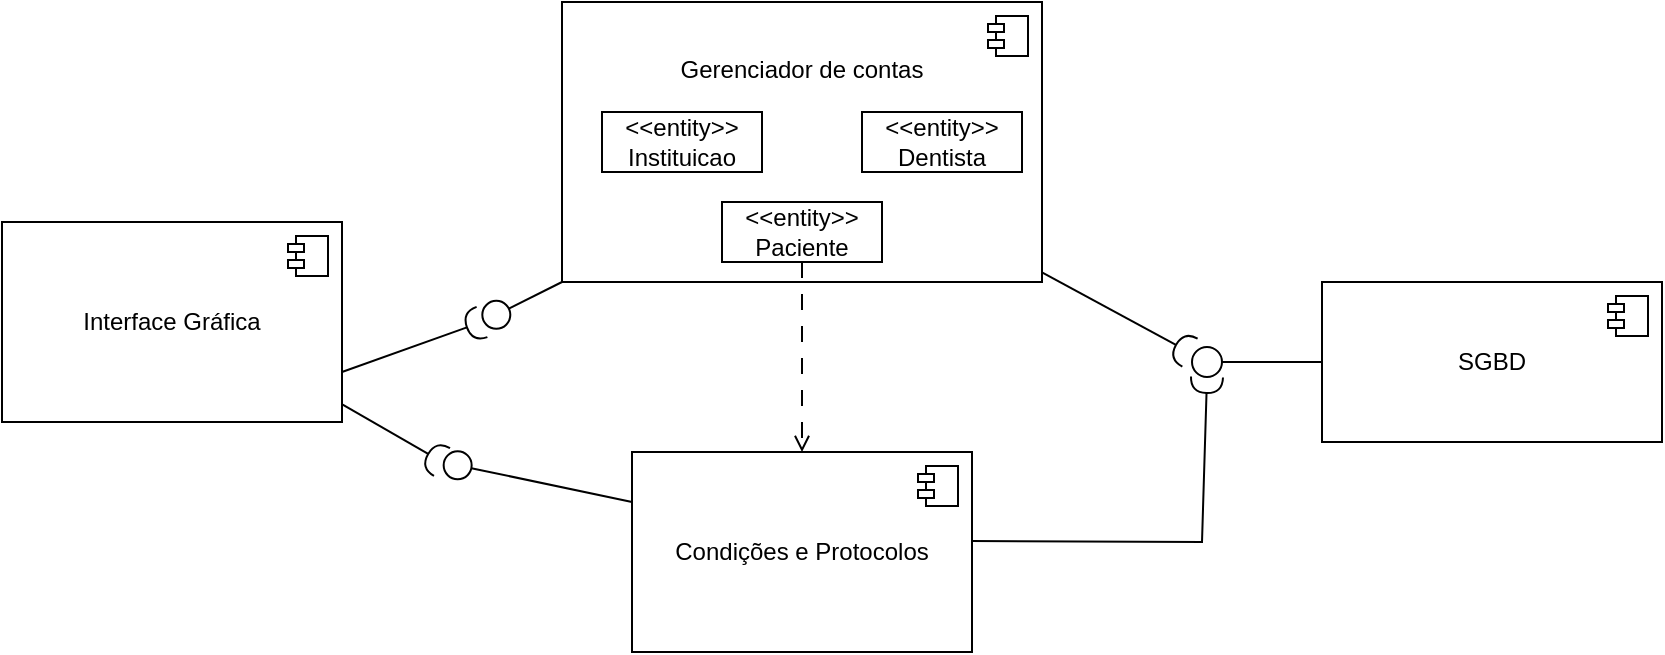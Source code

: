 <mxfile version="21.2.1" type="device">
  <diagram name="Page-1" id="5f0bae14-7c28-e335-631c-24af17079c00">
    <mxGraphModel dx="1707" dy="312" grid="1" gridSize="10" guides="1" tooltips="1" connect="1" arrows="1" fold="1" page="1" pageScale="1" pageWidth="1100" pageHeight="850" background="none" math="0" shadow="0">
      <root>
        <mxCell id="0" />
        <mxCell id="1" parent="0" />
        <mxCell id="QYZDN2ljHN1GlkANd1r7-17" style="rounded=0;orthogonalLoop=1;jettySize=auto;html=1;endArrow=halfCircle;endFill=0;entryX=-0.067;entryY=0.187;entryDx=0;entryDy=0;entryPerimeter=0;" parent="1" source="QYZDN2ljHN1GlkANd1r7-3" target="QYZDN2ljHN1GlkANd1r7-36" edge="1">
          <mxGeometry relative="1" as="geometry">
            <mxPoint x="530" y="275" as="targetPoint" />
          </mxGeometry>
        </mxCell>
        <mxCell id="QYZDN2ljHN1GlkANd1r7-3" value="Gerenciador de contas&lt;br&gt;&lt;br&gt;&lt;br&gt;&lt;br&gt;&lt;br&gt;&lt;br&gt;" style="html=1;dropTarget=0;whiteSpace=wrap;" parent="1" vertex="1">
          <mxGeometry x="220" y="100" width="240" height="140" as="geometry" />
        </mxCell>
        <mxCell id="QYZDN2ljHN1GlkANd1r7-4" value="" style="shape=module;jettyWidth=8;jettyHeight=4;" parent="QYZDN2ljHN1GlkANd1r7-3" vertex="1">
          <mxGeometry x="1" width="20" height="20" relative="1" as="geometry">
            <mxPoint x="-27" y="7" as="offset" />
          </mxGeometry>
        </mxCell>
        <mxCell id="QYZDN2ljHN1GlkANd1r7-33" style="rounded=0;orthogonalLoop=1;jettySize=auto;html=1;endArrow=halfCircle;endFill=0;exitX=0.995;exitY=0.445;exitDx=0;exitDy=0;exitPerimeter=0;entryX=0.5;entryY=1;entryDx=0;entryDy=0;" parent="1" source="QYZDN2ljHN1GlkANd1r7-5" target="QYZDN2ljHN1GlkANd1r7-36" edge="1">
          <mxGeometry relative="1" as="geometry">
            <mxPoint x="430" y="370" as="sourcePoint" />
            <mxPoint x="540" y="290" as="targetPoint" />
            <Array as="points">
              <mxPoint x="540" y="370" />
            </Array>
          </mxGeometry>
        </mxCell>
        <mxCell id="QYZDN2ljHN1GlkANd1r7-5" value="Condições e Protocolos" style="html=1;dropTarget=0;whiteSpace=wrap;" parent="1" vertex="1">
          <mxGeometry x="255" y="325" width="170" height="100" as="geometry" />
        </mxCell>
        <mxCell id="QYZDN2ljHN1GlkANd1r7-6" value="" style="shape=module;jettyWidth=8;jettyHeight=4;" parent="QYZDN2ljHN1GlkANd1r7-5" vertex="1">
          <mxGeometry x="1" width="20" height="20" relative="1" as="geometry">
            <mxPoint x="-27" y="7" as="offset" />
          </mxGeometry>
        </mxCell>
        <mxCell id="QYZDN2ljHN1GlkANd1r7-7" value="SGBD&lt;br&gt;" style="html=1;dropTarget=0;whiteSpace=wrap;" parent="1" vertex="1">
          <mxGeometry x="600" y="240" width="170" height="80" as="geometry" />
        </mxCell>
        <mxCell id="QYZDN2ljHN1GlkANd1r7-8" value="" style="shape=module;jettyWidth=8;jettyHeight=4;" parent="QYZDN2ljHN1GlkANd1r7-7" vertex="1">
          <mxGeometry x="1" width="20" height="20" relative="1" as="geometry">
            <mxPoint x="-27" y="7" as="offset" />
          </mxGeometry>
        </mxCell>
        <mxCell id="QYZDN2ljHN1GlkANd1r7-10" value="&amp;lt;&amp;lt;entity&amp;gt;&amp;gt;&lt;br&gt;Dentista" style="html=1;whiteSpace=wrap;" parent="1" vertex="1">
          <mxGeometry x="370" y="155" width="80" height="30" as="geometry" />
        </mxCell>
        <mxCell id="QYZDN2ljHN1GlkANd1r7-11" value="&amp;lt;&amp;lt;entity&amp;gt;&amp;gt;&lt;br&gt;Instituicao" style="html=1;whiteSpace=wrap;" parent="1" vertex="1">
          <mxGeometry x="240" y="155" width="80" height="30" as="geometry" />
        </mxCell>
        <mxCell id="QYZDN2ljHN1GlkANd1r7-12" value="&amp;lt;&amp;lt;entity&amp;gt;&amp;gt;&lt;br&gt;Paciente" style="html=1;whiteSpace=wrap;" parent="1" vertex="1">
          <mxGeometry x="300" y="200" width="80" height="30" as="geometry" />
        </mxCell>
        <mxCell id="QYZDN2ljHN1GlkANd1r7-27" style="rounded=0;orthogonalLoop=1;jettySize=auto;html=1;dashed=1;dashPattern=8 8;exitX=0.5;exitY=1;exitDx=0;exitDy=0;entryX=0.5;entryY=0;entryDx=0;entryDy=0;endArrow=open;endFill=0;" parent="1" source="QYZDN2ljHN1GlkANd1r7-12" target="QYZDN2ljHN1GlkANd1r7-5" edge="1">
          <mxGeometry relative="1" as="geometry">
            <mxPoint x="230" y="305" as="sourcePoint" />
            <mxPoint x="270" y="330" as="targetPoint" />
          </mxGeometry>
        </mxCell>
        <mxCell id="QYZDN2ljHN1GlkANd1r7-34" style="edgeStyle=orthogonalEdgeStyle;rounded=0;orthogonalLoop=1;jettySize=auto;html=1;entryX=0;entryY=0.5;entryDx=0;entryDy=0;endArrow=none;endFill=0;exitX=1;exitY=0.5;exitDx=0;exitDy=0;" parent="1" source="QYZDN2ljHN1GlkANd1r7-36" target="QYZDN2ljHN1GlkANd1r7-7" edge="1">
          <mxGeometry relative="1" as="geometry">
            <mxPoint x="551.547" y="280" as="sourcePoint" />
          </mxGeometry>
        </mxCell>
        <mxCell id="QYZDN2ljHN1GlkANd1r7-36" value="" style="ellipse;whiteSpace=wrap;html=1;aspect=fixed;" parent="1" vertex="1">
          <mxGeometry x="535" y="272.5" width="15" height="15" as="geometry" />
        </mxCell>
        <mxCell id="6uLkhjs8AAPPilrR4-_0-1" value="Interface Gráfica" style="html=1;dropTarget=0;whiteSpace=wrap;" vertex="1" parent="1">
          <mxGeometry x="-60" y="210" width="170" height="100" as="geometry" />
        </mxCell>
        <mxCell id="6uLkhjs8AAPPilrR4-_0-2" value="" style="shape=module;jettyWidth=8;jettyHeight=4;" vertex="1" parent="6uLkhjs8AAPPilrR4-_0-1">
          <mxGeometry x="1" width="20" height="20" relative="1" as="geometry">
            <mxPoint x="-27" y="7" as="offset" />
          </mxGeometry>
        </mxCell>
        <mxCell id="6uLkhjs8AAPPilrR4-_0-3" style="rounded=0;orthogonalLoop=1;jettySize=auto;html=1;endArrow=halfCircle;endFill=0;exitX=1;exitY=0.75;exitDx=0;exitDy=0;" edge="1" parent="1" source="6uLkhjs8AAPPilrR4-_0-1">
          <mxGeometry relative="1" as="geometry">
            <mxPoint x="20" y="443" as="sourcePoint" />
            <mxPoint x="180" y="260" as="targetPoint" />
            <Array as="points" />
          </mxGeometry>
        </mxCell>
        <mxCell id="6uLkhjs8AAPPilrR4-_0-4" style="rounded=0;orthogonalLoop=1;jettySize=auto;html=1;endArrow=halfCircle;endFill=0;exitX=1.002;exitY=0.913;exitDx=0;exitDy=0;exitPerimeter=0;" edge="1" parent="1" source="6uLkhjs8AAPPilrR4-_0-1">
          <mxGeometry relative="1" as="geometry">
            <mxPoint x="120" y="290" as="sourcePoint" />
            <mxPoint x="160" y="330" as="targetPoint" />
            <Array as="points" />
          </mxGeometry>
        </mxCell>
        <mxCell id="6uLkhjs8AAPPilrR4-_0-11" value="" style="endArrow=circle;html=1;rounded=0;endFill=0;exitX=0;exitY=1;exitDx=0;exitDy=0;" edge="1" parent="1" source="QYZDN2ljHN1GlkANd1r7-3">
          <mxGeometry width="50" height="50" relative="1" as="geometry">
            <mxPoint x="260" y="280" as="sourcePoint" />
            <mxPoint x="180" y="260" as="targetPoint" />
          </mxGeometry>
        </mxCell>
        <mxCell id="6uLkhjs8AAPPilrR4-_0-12" value="" style="endArrow=circle;html=1;rounded=0;endFill=0;exitX=0;exitY=0.25;exitDx=0;exitDy=0;" edge="1" parent="1" source="QYZDN2ljHN1GlkANd1r7-5">
          <mxGeometry width="50" height="50" relative="1" as="geometry">
            <mxPoint x="230" y="250" as="sourcePoint" />
            <mxPoint x="160" y="330" as="targetPoint" />
          </mxGeometry>
        </mxCell>
      </root>
    </mxGraphModel>
  </diagram>
</mxfile>
